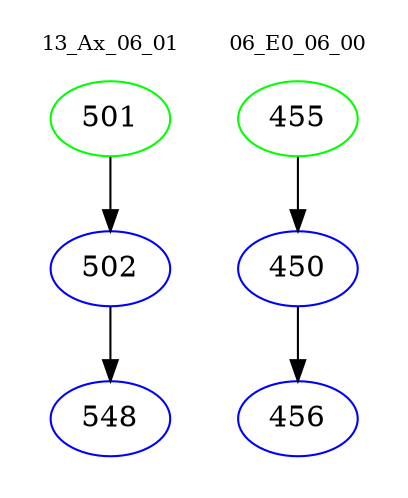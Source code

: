 digraph{
subgraph cluster_0 {
color = white
label = "13_Ax_06_01";
fontsize=10;
T0_501 [label="501", color="green"]
T0_501 -> T0_502 [color="black"]
T0_502 [label="502", color="blue"]
T0_502 -> T0_548 [color="black"]
T0_548 [label="548", color="blue"]
}
subgraph cluster_1 {
color = white
label = "06_E0_06_00";
fontsize=10;
T1_455 [label="455", color="green"]
T1_455 -> T1_450 [color="black"]
T1_450 [label="450", color="blue"]
T1_450 -> T1_456 [color="black"]
T1_456 [label="456", color="blue"]
}
}
